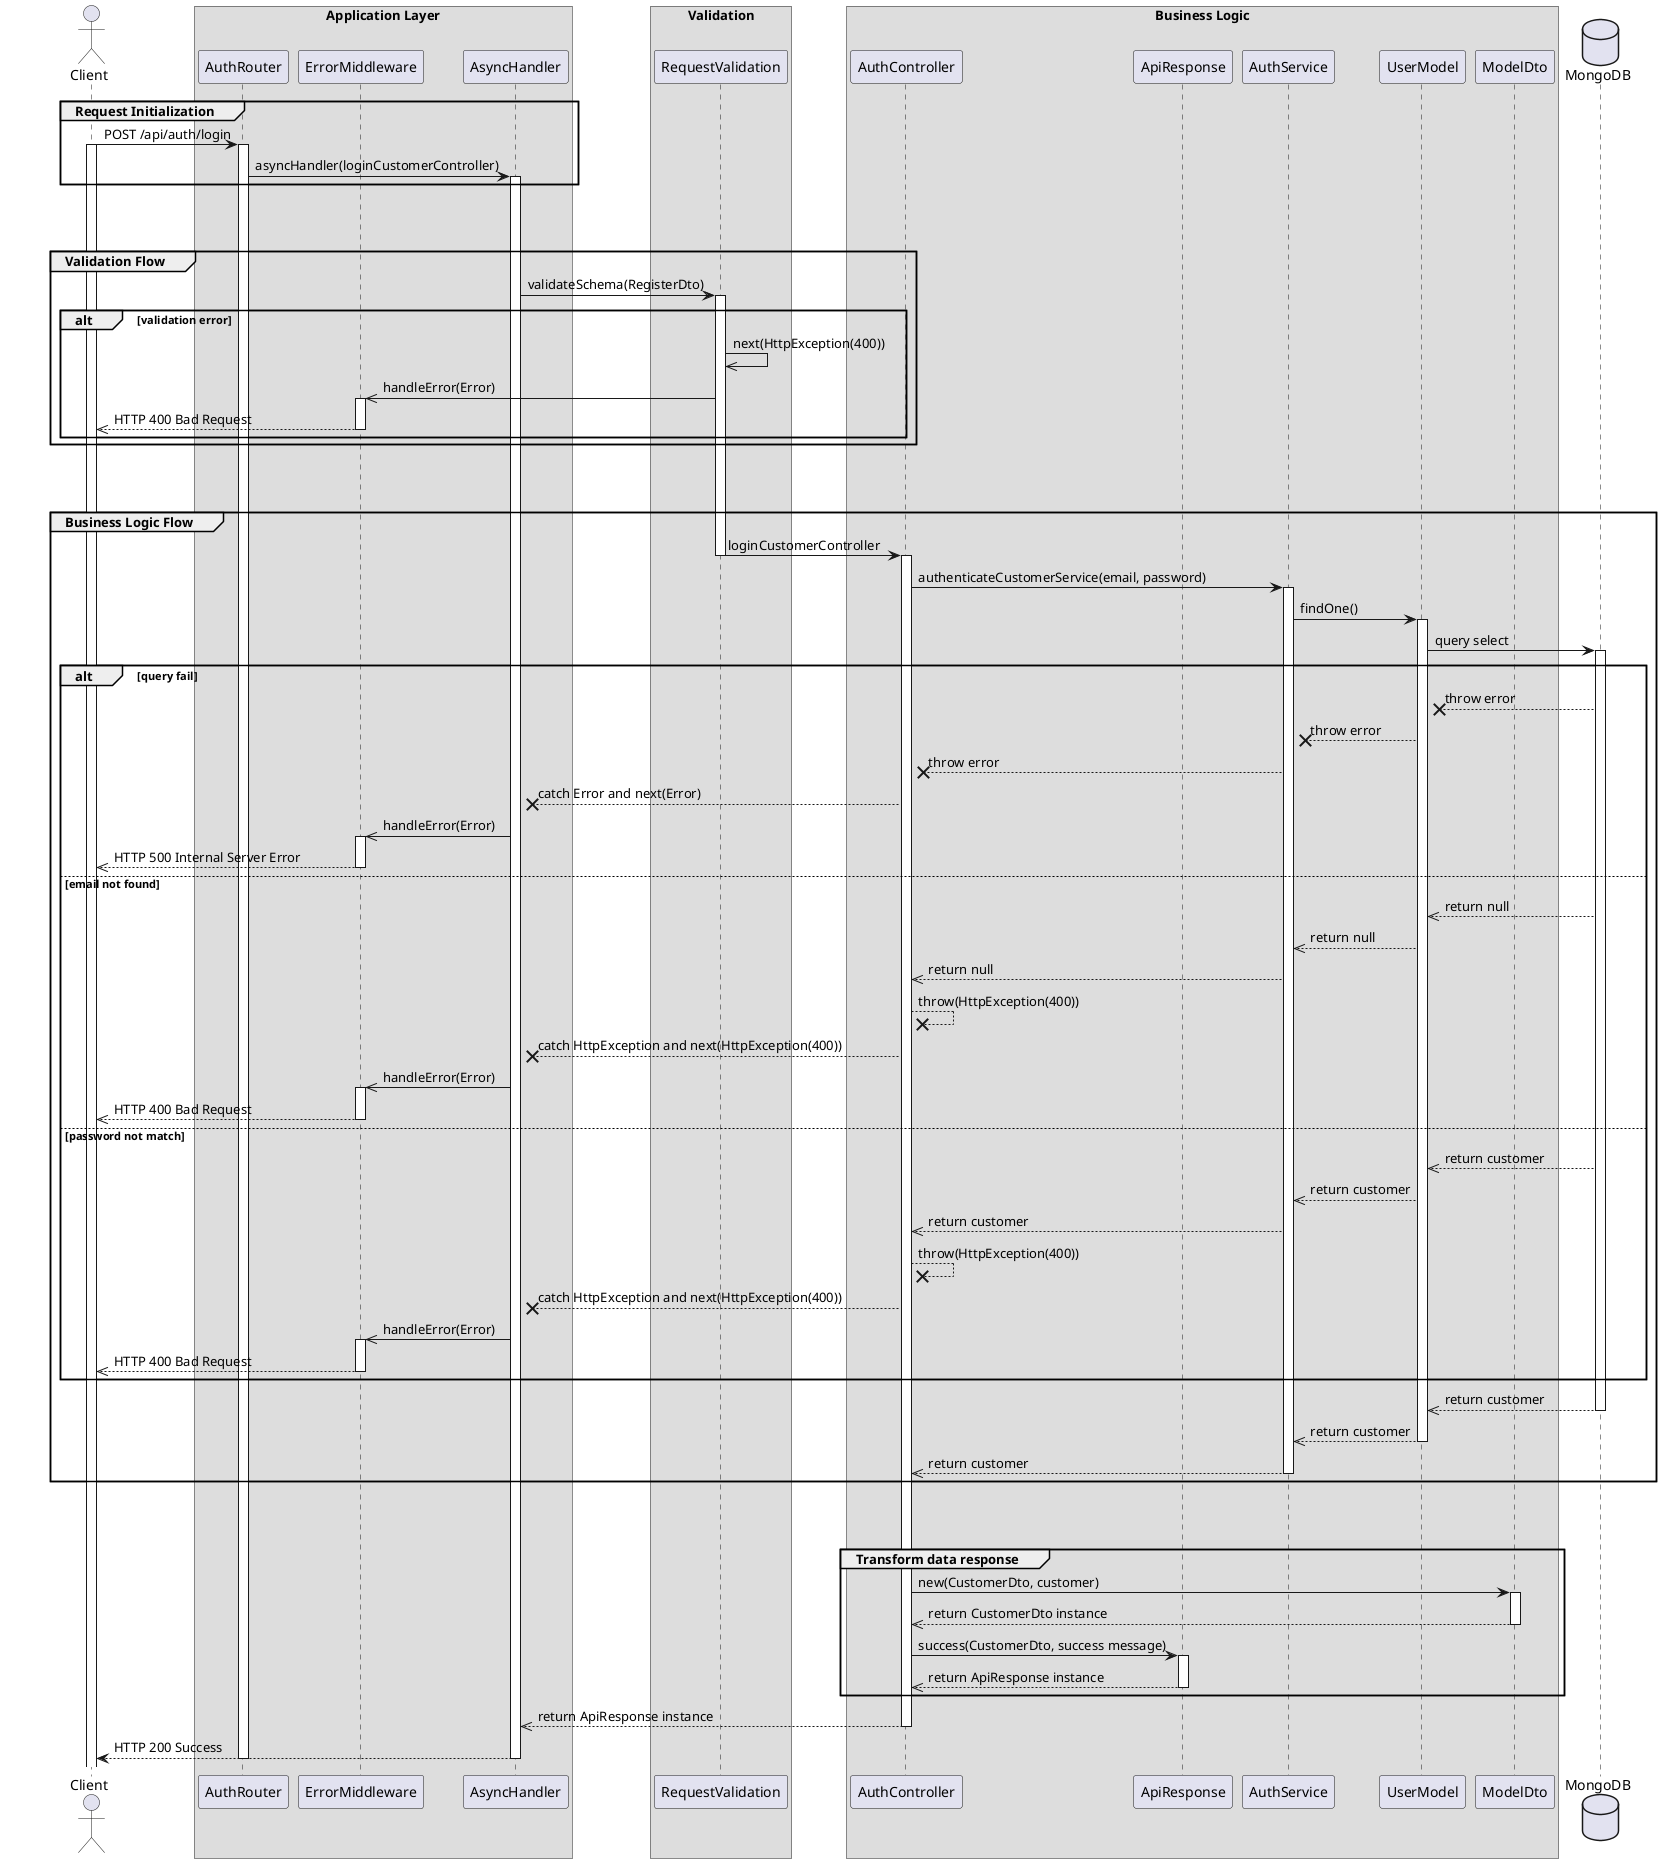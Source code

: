 @startuml Login Customer

actor Client

box "Application Layer"
participant AuthRouter 
participant ErrorMiddleware 
participant AsyncHandler 
end box

box "Validation"
participant RequestValidation
end box

box "Business Logic"
participant AuthController
participant ApiResponse
participant AuthService
participant UserModel
participant ModelDto
end box

database MongoDB

' Step 1
group Request Initialization
    Client -> AuthRouter: POST /api/auth/login
    activate Client
    activate AuthRouter
    AuthRouter -> AsyncHandler: asyncHandler(loginCustomerController)
    activate AsyncHandler
end

break
break


' Step 2
group Validation Flow
    AsyncHandler -> RequestValidation: validateSchema(RegisterDto)
    activate RequestValidation
    alt validation error
        RequestValidation ->> RequestValidation: next(HttpException(400))
        RequestValidation ->> ErrorMiddleware: handleError(Error)
        activate ErrorMiddleware
        ErrorMiddleware -->> Client: HTTP 400 Bad Request
        deactivate ErrorMiddleware
    end
    
end

break
break


' step 3
group Business Logic Flow
    RequestValidation -> AuthController: loginCustomerController
    deactivate RequestValidation
    activate AuthController
    AuthController -> AuthService: authenticateCustomerService(email, password)
    activate AuthService
    AuthService -> UserModel: findOne()
    activate UserModel
    UserModel -> MongoDB: query select
    activate MongoDB

    alt query fail 
        MongoDB --x UserModel: throw error
        UserModel --x AuthService: throw error
        AuthService --x AuthController: throw error
        AuthController --x AsyncHandler: catch Error and next(Error)
        AsyncHandler ->> ErrorMiddleware: handleError(Error)
        activate ErrorMiddleware
        ErrorMiddleware -->> Client: HTTP 500 Internal Server Error
        deactivate ErrorMiddleware
    else email not found
        MongoDB -->> UserModel: return null
        UserModel -->> AuthService: return null
        AuthService -->> AuthController: return null
        AuthController --x AuthController: throw(HttpException(400))
        AuthController --x AsyncHandler: catch HttpException and next(HttpException(400))
        AsyncHandler ->> ErrorMiddleware: handleError(Error)
        activate ErrorMiddleware
        ErrorMiddleware -->> Client: HTTP 400 Bad Request
        deactivate ErrorMiddleware
    else password not match
        MongoDB -->> UserModel: return customer
        UserModel -->> AuthService: return customer
        AuthService -->> AuthController: return customer
        AuthController --x AuthController: throw(HttpException(400))
        AuthController --x AsyncHandler: catch HttpException and next(HttpException(400))
        AsyncHandler ->> ErrorMiddleware: handleError(Error)
        activate ErrorMiddleware
        ErrorMiddleware -->> Client: HTTP 400 Bad Request
        deactivate ErrorMiddleware
    end

    MongoDB -->> UserModel: return customer
    deactivate MongoDB
    UserModel -->> AuthService: return customer
    deactivate UserModel
    AuthService -->> AuthController: return customer
    deactivate AuthService
    
end   
break 
break

group Transform data response
    AuthController -> ModelDto: new(CustomerDto, customer)
    activate ModelDto
    ModelDto -->> AuthController: return CustomerDto instance
    deactivate ModelDto

    AuthController -> ApiResponse: success(CustomerDto, success message)
    activate ApiResponse
    ApiResponse -->> AuthController: return ApiResponse instance
    deactivate ApiResponse 
end
AuthController -->> AsyncHandler: return ApiResponse instance
deactivate AuthController
AsyncHandler --> Client: HTTP 200 Success
deactivate AsyncHandler
deactivate AuthRouter


@enduml